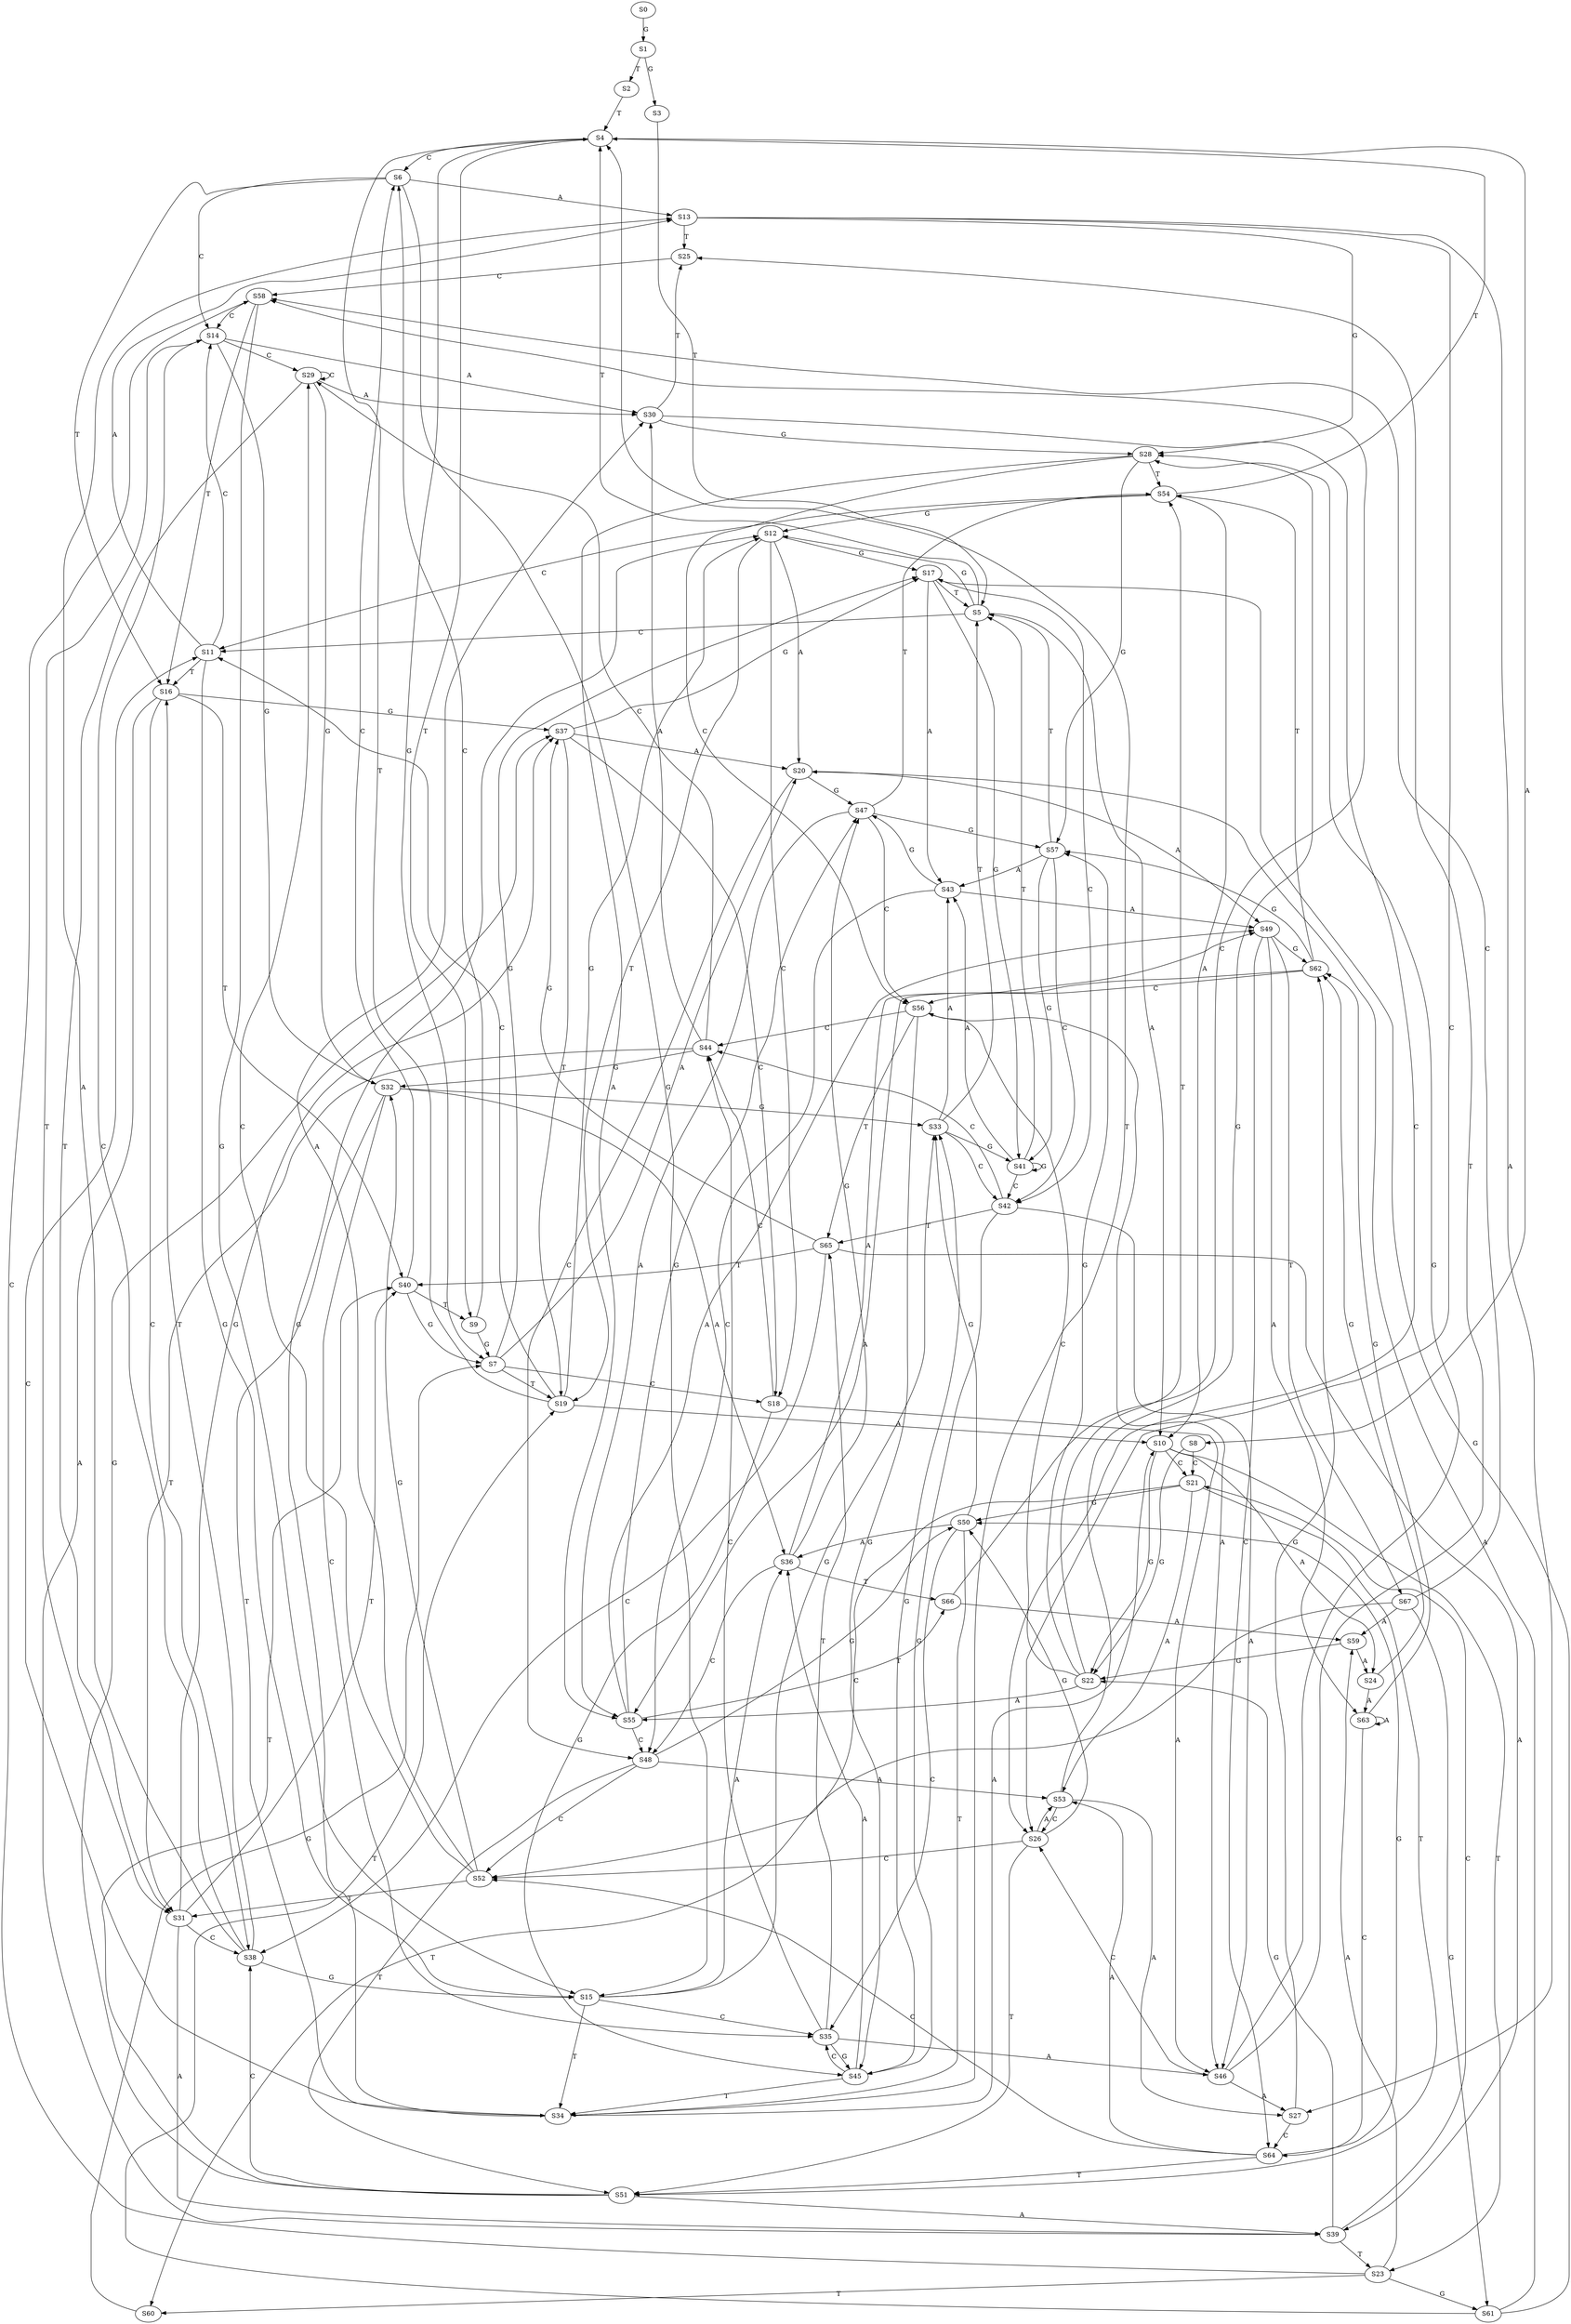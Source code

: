 strict digraph  {
	S0 -> S1 [ label = G ];
	S1 -> S2 [ label = T ];
	S1 -> S3 [ label = G ];
	S2 -> S4 [ label = T ];
	S3 -> S5 [ label = T ];
	S4 -> S6 [ label = C ];
	S4 -> S7 [ label = G ];
	S4 -> S8 [ label = A ];
	S4 -> S9 [ label = T ];
	S5 -> S10 [ label = A ];
	S5 -> S11 [ label = C ];
	S5 -> S12 [ label = G ];
	S5 -> S4 [ label = T ];
	S6 -> S13 [ label = A ];
	S6 -> S14 [ label = C ];
	S6 -> S15 [ label = G ];
	S6 -> S16 [ label = T ];
	S7 -> S17 [ label = G ];
	S7 -> S18 [ label = C ];
	S7 -> S19 [ label = T ];
	S7 -> S20 [ label = A ];
	S8 -> S21 [ label = C ];
	S8 -> S22 [ label = G ];
	S9 -> S7 [ label = G ];
	S9 -> S6 [ label = C ];
	S10 -> S23 [ label = T ];
	S10 -> S22 [ label = G ];
	S10 -> S24 [ label = A ];
	S10 -> S21 [ label = C ];
	S11 -> S16 [ label = T ];
	S11 -> S15 [ label = G ];
	S11 -> S13 [ label = A ];
	S11 -> S14 [ label = C ];
	S12 -> S19 [ label = T ];
	S12 -> S17 [ label = G ];
	S12 -> S20 [ label = A ];
	S12 -> S18 [ label = C ];
	S13 -> S25 [ label = T ];
	S13 -> S26 [ label = C ];
	S13 -> S27 [ label = A ];
	S13 -> S28 [ label = G ];
	S14 -> S29 [ label = C ];
	S14 -> S30 [ label = A ];
	S14 -> S31 [ label = T ];
	S14 -> S32 [ label = G ];
	S15 -> S33 [ label = G ];
	S15 -> S34 [ label = T ];
	S15 -> S35 [ label = C ];
	S15 -> S36 [ label = A ];
	S16 -> S37 [ label = G ];
	S16 -> S38 [ label = C ];
	S16 -> S39 [ label = A ];
	S16 -> S40 [ label = T ];
	S17 -> S41 [ label = G ];
	S17 -> S42 [ label = C ];
	S17 -> S43 [ label = A ];
	S17 -> S5 [ label = T ];
	S18 -> S44 [ label = C ];
	S18 -> S45 [ label = G ];
	S18 -> S46 [ label = A ];
	S19 -> S11 [ label = C ];
	S19 -> S4 [ label = T ];
	S19 -> S12 [ label = G ];
	S19 -> S10 [ label = A ];
	S20 -> S47 [ label = G ];
	S20 -> S48 [ label = C ];
	S20 -> S49 [ label = A ];
	S21 -> S50 [ label = G ];
	S21 -> S51 [ label = T ];
	S21 -> S52 [ label = C ];
	S21 -> S53 [ label = A ];
	S22 -> S54 [ label = T ];
	S22 -> S55 [ label = A ];
	S22 -> S56 [ label = C ];
	S22 -> S57 [ label = G ];
	S23 -> S58 [ label = C ];
	S23 -> S59 [ label = A ];
	S23 -> S60 [ label = T ];
	S23 -> S61 [ label = G ];
	S24 -> S62 [ label = G ];
	S24 -> S63 [ label = A ];
	S25 -> S58 [ label = C ];
	S26 -> S51 [ label = T ];
	S26 -> S52 [ label = C ];
	S26 -> S53 [ label = A ];
	S26 -> S50 [ label = G ];
	S27 -> S62 [ label = G ];
	S27 -> S64 [ label = C ];
	S28 -> S57 [ label = G ];
	S28 -> S54 [ label = T ];
	S28 -> S55 [ label = A ];
	S28 -> S56 [ label = C ];
	S29 -> S32 [ label = G ];
	S29 -> S29 [ label = C ];
	S29 -> S30 [ label = A ];
	S29 -> S31 [ label = T ];
	S30 -> S28 [ label = G ];
	S30 -> S25 [ label = T ];
	S30 -> S26 [ label = C ];
	S31 -> S37 [ label = G ];
	S31 -> S38 [ label = C ];
	S31 -> S40 [ label = T ];
	S31 -> S39 [ label = A ];
	S32 -> S36 [ label = A ];
	S32 -> S33 [ label = G ];
	S32 -> S34 [ label = T ];
	S32 -> S35 [ label = C ];
	S33 -> S43 [ label = A ];
	S33 -> S41 [ label = G ];
	S33 -> S42 [ label = C ];
	S33 -> S5 [ label = T ];
	S34 -> S11 [ label = C ];
	S34 -> S10 [ label = A ];
	S34 -> S12 [ label = G ];
	S34 -> S4 [ label = T ];
	S35 -> S45 [ label = G ];
	S35 -> S65 [ label = T ];
	S35 -> S44 [ label = C ];
	S35 -> S46 [ label = A ];
	S36 -> S49 [ label = A ];
	S36 -> S48 [ label = C ];
	S36 -> S47 [ label = G ];
	S36 -> S66 [ label = T ];
	S37 -> S20 [ label = A ];
	S37 -> S18 [ label = C ];
	S37 -> S17 [ label = G ];
	S37 -> S19 [ label = T ];
	S38 -> S16 [ label = T ];
	S38 -> S15 [ label = G ];
	S38 -> S14 [ label = C ];
	S38 -> S13 [ label = A ];
	S39 -> S22 [ label = G ];
	S39 -> S23 [ label = T ];
	S39 -> S21 [ label = C ];
	S40 -> S6 [ label = C ];
	S40 -> S9 [ label = T ];
	S40 -> S7 [ label = G ];
	S41 -> S5 [ label = T ];
	S41 -> S42 [ label = C ];
	S41 -> S41 [ label = G ];
	S41 -> S43 [ label = A ];
	S42 -> S65 [ label = T ];
	S42 -> S44 [ label = C ];
	S42 -> S46 [ label = A ];
	S42 -> S45 [ label = G ];
	S43 -> S49 [ label = A ];
	S43 -> S47 [ label = G ];
	S43 -> S48 [ label = C ];
	S44 -> S32 [ label = G ];
	S44 -> S30 [ label = A ];
	S44 -> S31 [ label = T ];
	S44 -> S29 [ label = C ];
	S45 -> S33 [ label = G ];
	S45 -> S36 [ label = A ];
	S45 -> S34 [ label = T ];
	S45 -> S35 [ label = C ];
	S46 -> S28 [ label = G ];
	S46 -> S26 [ label = C ];
	S46 -> S27 [ label = A ];
	S46 -> S25 [ label = T ];
	S47 -> S54 [ label = T ];
	S47 -> S57 [ label = G ];
	S47 -> S55 [ label = A ];
	S47 -> S56 [ label = C ];
	S48 -> S51 [ label = T ];
	S48 -> S50 [ label = G ];
	S48 -> S52 [ label = C ];
	S48 -> S53 [ label = A ];
	S49 -> S67 [ label = T ];
	S49 -> S64 [ label = C ];
	S49 -> S63 [ label = A ];
	S49 -> S62 [ label = G ];
	S50 -> S33 [ label = G ];
	S50 -> S36 [ label = A ];
	S50 -> S34 [ label = T ];
	S50 -> S35 [ label = C ];
	S51 -> S39 [ label = A ];
	S51 -> S38 [ label = C ];
	S51 -> S40 [ label = T ];
	S51 -> S37 [ label = G ];
	S52 -> S29 [ label = C ];
	S52 -> S30 [ label = A ];
	S52 -> S31 [ label = T ];
	S52 -> S32 [ label = G ];
	S53 -> S28 [ label = G ];
	S53 -> S26 [ label = C ];
	S53 -> S27 [ label = A ];
	S54 -> S10 [ label = A ];
	S54 -> S11 [ label = C ];
	S54 -> S12 [ label = G ];
	S54 -> S4 [ label = T ];
	S55 -> S49 [ label = A ];
	S55 -> S48 [ label = C ];
	S55 -> S66 [ label = T ];
	S55 -> S47 [ label = G ];
	S56 -> S44 [ label = C ];
	S56 -> S46 [ label = A ];
	S56 -> S45 [ label = G ];
	S56 -> S65 [ label = T ];
	S57 -> S43 [ label = A ];
	S57 -> S41 [ label = G ];
	S57 -> S5 [ label = T ];
	S57 -> S42 [ label = C ];
	S58 -> S14 [ label = C ];
	S58 -> S15 [ label = G ];
	S58 -> S16 [ label = T ];
	S59 -> S22 [ label = G ];
	S59 -> S24 [ label = A ];
	S60 -> S7 [ label = G ];
	S61 -> S17 [ label = G ];
	S61 -> S20 [ label = A ];
	S61 -> S19 [ label = T ];
	S62 -> S54 [ label = T ];
	S62 -> S55 [ label = A ];
	S62 -> S56 [ label = C ];
	S62 -> S57 [ label = G ];
	S63 -> S62 [ label = G ];
	S63 -> S64 [ label = C ];
	S63 -> S63 [ label = A ];
	S64 -> S53 [ label = A ];
	S64 -> S52 [ label = C ];
	S64 -> S50 [ label = G ];
	S64 -> S51 [ label = T ];
	S65 -> S39 [ label = A ];
	S65 -> S38 [ label = C ];
	S65 -> S40 [ label = T ];
	S65 -> S37 [ label = G ];
	S66 -> S59 [ label = A ];
	S66 -> S58 [ label = C ];
	S67 -> S59 [ label = A ];
	S67 -> S58 [ label = C ];
	S67 -> S61 [ label = G ];
	S67 -> S60 [ label = T ];
}
